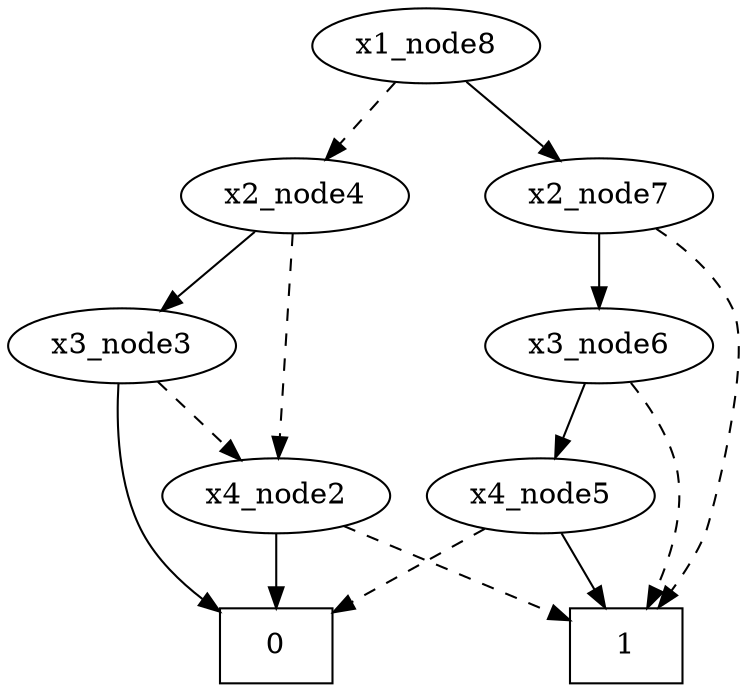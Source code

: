 digraph G { 
 0 [shape=box]; 
 1 [shape=box]; 
x4_node2 -> 1 [style = dashed];
x4_node2 -> 0;
x3_node3 -> x4_node2 [style = dashed];
x3_node3 -> 0;
x2_node4 -> x4_node2 [style = dashed];
x2_node4 -> x3_node3;
x4_node5 -> 0 [style = dashed];
x4_node5 -> 1;
x3_node6 -> 1 [style = dashed];
x3_node6 -> x4_node5;
x2_node7 -> 1 [style = dashed];
x2_node7 -> x3_node6;
x1_node8 -> x2_node4 [style = dashed];
x1_node8 -> x2_node7;
 }